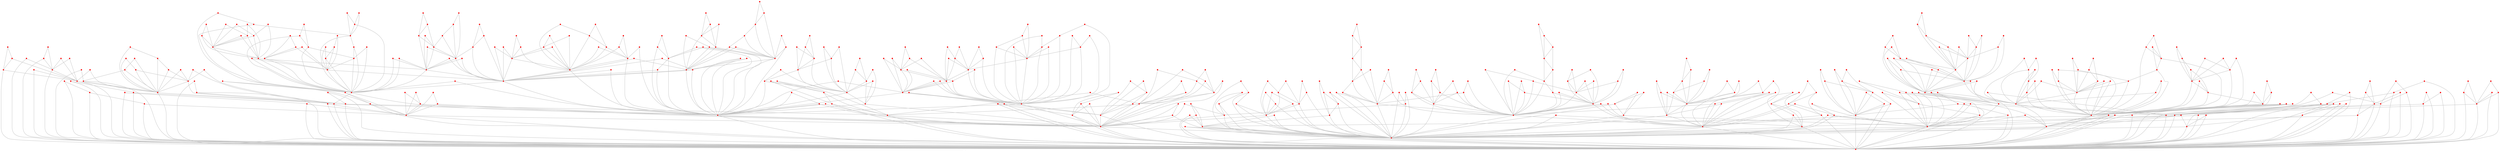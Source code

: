 graph {
	0 [color=red shape=point]
	1 [color=red shape=point]
	2 [color=red shape=point]
	3 [color=red shape=point]
	4 [color=red shape=point]
	5 [color=red shape=point]
	6 [color=red shape=point]
	7 [color=red shape=point]
	8 [color=red shape=point]
	9 [color=red shape=point]
	10 [color=red shape=point]
	11 [color=red shape=point]
	12 [color=red shape=point]
	13 [color=red shape=point]
	14 [color=red shape=point]
	15 [color=red shape=point]
	16 [color=red shape=point]
	17 [color=red shape=point]
	18 [color=red shape=point]
	19 [color=red shape=point]
	20 [color=red shape=point]
	21 [color=red shape=point]
	22 [color=red shape=point]
	23 [color=red shape=point]
	24 [color=red shape=point]
	25 [color=red shape=point]
	26 [color=red shape=point]
	27 [color=red shape=point]
	28 [color=red shape=point]
	29 [color=red shape=point]
	30 [color=red shape=point]
	31 [color=red shape=point]
	32 [color=red shape=point]
	33 [color=red shape=point]
	34 [color=red shape=point]
	35 [color=red shape=point]
	36 [color=red shape=point]
	37 [color=red shape=point]
	38 [color=red shape=point]
	39 [color=red shape=point]
	40 [color=red shape=point]
	41 [color=red shape=point]
	42 [color=red shape=point]
	43 [color=red shape=point]
	44 [color=red shape=point]
	45 [color=red shape=point]
	46 [color=red shape=point]
	47 [color=red shape=point]
	48 [color=red shape=point]
	49 [color=red shape=point]
	50 [color=red shape=point]
	51 [color=red shape=point]
	52 [color=red shape=point]
	53 [color=red shape=point]
	54 [color=red shape=point]
	55 [color=red shape=point]
	56 [color=red shape=point]
	57 [color=red shape=point]
	58 [color=red shape=point]
	59 [color=red shape=point]
	60 [color=red shape=point]
	61 [color=red shape=point]
	62 [color=red shape=point]
	63 [color=red shape=point]
	64 [color=red shape=point]
	65 [color=red shape=point]
	66 [color=red shape=point]
	67 [color=red shape=point]
	68 [color=red shape=point]
	69 [color=red shape=point]
	70 [color=red shape=point]
	71 [color=red shape=point]
	72 [color=red shape=point]
	73 [color=red shape=point]
	74 [color=red shape=point]
	75 [color=red shape=point]
	76 [color=red shape=point]
	77 [color=red shape=point]
	78 [color=red shape=point]
	79 [color=red shape=point]
	80 [color=red shape=point]
	81 [color=red shape=point]
	82 [color=red shape=point]
	83 [color=red shape=point]
	84 [color=red shape=point]
	85 [color=red shape=point]
	86 [color=red shape=point]
	87 [color=red shape=point]
	88 [color=red shape=point]
	89 [color=red shape=point]
	90 [color=red shape=point]
	91 [color=red shape=point]
	92 [color=red shape=point]
	93 [color=red shape=point]
	94 [color=red shape=point]
	95 [color=red shape=point]
	96 [color=red shape=point]
	97 [color=red shape=point]
	98 [color=red shape=point]
	99 [color=red shape=point]
	100 [color=red shape=point]
	101 [color=red shape=point]
	102 [color=red shape=point]
	103 [color=red shape=point]
	104 [color=red shape=point]
	105 [color=red shape=point]
	106 [color=red shape=point]
	107 [color=red shape=point]
	108 [color=red shape=point]
	109 [color=red shape=point]
	110 [color=red shape=point]
	111 [color=red shape=point]
	112 [color=red shape=point]
	113 [color=red shape=point]
	114 [color=red shape=point]
	115 [color=red shape=point]
	116 [color=red shape=point]
	117 [color=red shape=point]
	118 [color=red shape=point]
	119 [color=red shape=point]
	120 [color=red shape=point]
	121 [color=red shape=point]
	122 [color=red shape=point]
	123 [color=red shape=point]
	124 [color=red shape=point]
	125 [color=red shape=point]
	126 [color=red shape=point]
	127 [color=red shape=point]
	128 [color=red shape=point]
	129 [color=red shape=point]
	130 [color=red shape=point]
	131 [color=red shape=point]
	132 [color=red shape=point]
	133 [color=red shape=point]
	134 [color=red shape=point]
	135 [color=red shape=point]
	136 [color=red shape=point]
	137 [color=red shape=point]
	138 [color=red shape=point]
	139 [color=red shape=point]
	140 [color=red shape=point]
	141 [color=red shape=point]
	142 [color=red shape=point]
	143 [color=red shape=point]
	144 [color=red shape=point]
	145 [color=red shape=point]
	146 [color=red shape=point]
	147 [color=red shape=point]
	148 [color=red shape=point]
	149 [color=red shape=point]
	150 [color=red shape=point]
	151 [color=red shape=point]
	152 [color=red shape=point]
	153 [color=red shape=point]
	154 [color=red shape=point]
	155 [color=red shape=point]
	156 [color=red shape=point]
	157 [color=red shape=point]
	158 [color=red shape=point]
	159 [color=red shape=point]
	160 [color=red shape=point]
	161 [color=red shape=point]
	162 [color=red shape=point]
	163 [color=red shape=point]
	164 [color=red shape=point]
	165 [color=red shape=point]
	166 [color=red shape=point]
	167 [color=red shape=point]
	168 [color=red shape=point]
	169 [color=red shape=point]
	170 [color=red shape=point]
	171 [color=red shape=point]
	172 [color=red shape=point]
	173 [color=red shape=point]
	174 [color=red shape=point]
	175 [color=red shape=point]
	176 [color=red shape=point]
	177 [color=red shape=point]
	178 [color=red shape=point]
	179 [color=red shape=point]
	180 [color=red shape=point]
	181 [color=red shape=point]
	182 [color=red shape=point]
	183 [color=red shape=point]
	184 [color=red shape=point]
	185 [color=red shape=point]
	186 [color=red shape=point]
	187 [color=red shape=point]
	188 [color=red shape=point]
	189 [color=red shape=point]
	190 [color=red shape=point]
	191 [color=red shape=point]
	192 [color=red shape=point]
	193 [color=red shape=point]
	194 [color=red shape=point]
	195 [color=red shape=point]
	196 [color=red shape=point]
	197 [color=red shape=point]
	198 [color=red shape=point]
	199 [color=red shape=point]
	200 [color=red shape=point]
	201 [color=red shape=point]
	202 [color=red shape=point]
	203 [color=red shape=point]
	204 [color=red shape=point]
	205 [color=red shape=point]
	206 [color=red shape=point]
	207 [color=red shape=point]
	208 [color=red shape=point]
	209 [color=red shape=point]
	210 [color=red shape=point]
	211 [color=red shape=point]
	212 [color=red shape=point]
	213 [color=red shape=point]
	214 [color=red shape=point]
	215 [color=red shape=point]
	216 [color=red shape=point]
	217 [color=red shape=point]
	218 [color=red shape=point]
	219 [color=red shape=point]
	220 [color=red shape=point]
	221 [color=red shape=point]
	222 [color=red shape=point]
	223 [color=red shape=point]
	224 [color=red shape=point]
	225 [color=red shape=point]
	226 [color=red shape=point]
	227 [color=red shape=point]
	228 [color=red shape=point]
	229 [color=red shape=point]
	230 [color=red shape=point]
	231 [color=red shape=point]
	232 [color=red shape=point]
	233 [color=red shape=point]
	234 [color=red shape=point]
	235 [color=red shape=point]
	236 [color=red shape=point]
	237 [color=red shape=point]
	238 [color=red shape=point]
	239 [color=red shape=point]
	240 [color=red shape=point]
	241 [color=red shape=point]
	242 [color=red shape=point]
	243 [color=red shape=point]
	244 [color=red shape=point]
	245 [color=red shape=point]
	246 [color=red shape=point]
	247 [color=red shape=point]
	248 [color=red shape=point]
	249 [color=red shape=point]
	250 [color=red shape=point]
	251 [color=red shape=point]
	252 [color=red shape=point]
	253 [color=red shape=point]
	254 [color=red shape=point]
	255 [color=red shape=point]
	256 [color=red shape=point]
	257 [color=red shape=point]
	258 [color=red shape=point]
	259 [color=red shape=point]
	260 [color=red shape=point]
	261 [color=red shape=point]
	262 [color=red shape=point]
	263 [color=red shape=point]
	264 [color=red shape=point]
	265 [color=red shape=point]
	266 [color=red shape=point]
	267 [color=red shape=point]
	268 [color=red shape=point]
	269 [color=red shape=point]
	270 [color=red shape=point]
	271 [color=red shape=point]
	272 [color=red shape=point]
	273 [color=red shape=point]
	274 [color=red shape=point]
	275 [color=red shape=point]
	276 [color=red shape=point]
	277 [color=red shape=point]
	278 [color=red shape=point]
	279 [color=red shape=point]
	280 [color=red shape=point]
	281 [color=red shape=point]
	282 [color=red shape=point]
	283 [color=red shape=point]
	284 [color=red shape=point]
	285 [color=red shape=point]
	286 [color=red shape=point]
	287 [color=red shape=point]
	288 [color=red shape=point]
	289 [color=red shape=point]
	290 [color=red shape=point]
	291 [color=red shape=point]
	292 [color=red shape=point]
	293 [color=red shape=point]
	294 [color=red shape=point]
	295 [color=red shape=point]
	296 [color=red shape=point]
	297 [color=red shape=point]
	298 [color=red shape=point]
	299 [color=red shape=point]
	300 [color=red shape=point]
	301 [color=red shape=point]
	302 [color=red shape=point]
	303 [color=red shape=point]
	304 [color=red shape=point]
	305 [color=red shape=point]
	306 [color=red shape=point]
	307 [color=red shape=point]
	308 [color=red shape=point]
	309 [color=red shape=point]
	310 [color=red shape=point]
	311 [color=red shape=point]
	312 [color=red shape=point]
	313 [color=red shape=point]
	314 [color=red shape=point]
	315 [color=red shape=point]
	316 [color=red shape=point]
	317 [color=red shape=point]
	318 [color=red shape=point]
	319 [color=red shape=point]
	320 [color=red shape=point]
	321 [color=red shape=point]
	322 [color=red shape=point]
	323 [color=red shape=point]
	324 [color=red shape=point]
	325 [color=red shape=point]
	326 [color=red shape=point]
	327 [color=red shape=point]
	328 [color=red shape=point]
	329 [color=red shape=point]
	330 [color=red shape=point]
	331 [color=red shape=point]
	332 [color=red shape=point]
	333 [color=red shape=point]
	334 [color=red shape=point]
	335 [color=red shape=point]
	336 [color=red shape=point]
	337 [color=red shape=point]
	338 [color=red shape=point]
	339 [color=red shape=point]
	340 [color=red shape=point]
	341 [color=red shape=point]
	342 [color=red shape=point]
	343 [color=red shape=point]
	344 [color=red shape=point]
	345 [color=red shape=point]
	346 [color=red shape=point]
	347 [color=red shape=point]
	348 [color=red shape=point]
	349 [color=red shape=point]
	350 [color=red shape=point]
	351 [color=red shape=point]
	352 [color=red shape=point]
	353 [color=red shape=point]
	354 [color=red shape=point]
	355 [color=red shape=point]
	356 [color=red shape=point]
	357 [color=red shape=point]
	358 [color=red shape=point]
	359 [color=red shape=point]
	360 [color=red shape=point]
	361 [color=red shape=point]
	362 [color=red shape=point]
	363 [color=red shape=point]
	364 [color=red shape=point]
	365 [color=red shape=point]
	366 [color=red shape=point]
	367 [color=red shape=point]
	368 [color=red shape=point]
	369 [color=red shape=point]
	370 [color=red shape=point]
	371 [color=red shape=point]
	372 [color=red shape=point]
	373 [color=red shape=point]
	374 [color=red shape=point]
	375 [color=red shape=point]
	376 [color=red shape=point]
	377 [color=red shape=point]
	378 [color=red shape=point]
	379 [color=red shape=point]
	380 [color=red shape=point]
	381 [color=red shape=point]
	382 [color=red shape=point]
	383 [color=red shape=point]
	384 [color=red shape=point]
	385 [color=red shape=point]
	386 [color=red shape=point]
	387 [color=red shape=point]
	388 [color=red shape=point]
	389 [color=red shape=point]
	390 [color=red shape=point]
	391 [color=red shape=point]
	392 [color=red shape=point]
	393 [color=red shape=point]
	394 [color=red shape=point]
	395 [color=red shape=point]
	396 [color=red shape=point]
	397 [color=red shape=point]
	398 [color=red shape=point]
	399 [color=red shape=point]
	400 [color=red shape=point]
	401 [color=red shape=point]
	402 [color=red shape=point]
	403 [color=red shape=point]
	404 [color=red shape=point]
	405 [color=red shape=point]
	406 [color=red shape=point]
	407 [color=red shape=point]
	408 [color=red shape=point]
	409 [color=red shape=point]
	410 [color=red shape=point]
	411 [color=red shape=point]
	412 [color=red shape=point]
	413 [color=red shape=point]
	414 [color=red shape=point]
	415 [color=red shape=point]
	416 [color=red shape=point]
	417 [color=red shape=point]
	418 [color=red shape=point]
	419 [color=red shape=point]
	420 [color=red shape=point]
	421 [color=red shape=point]
	422 [color=red shape=point]
	423 [color=red shape=point]
	424 [color=red shape=point]
	425 [color=red shape=point]
	426 [color=red shape=point]
	427 [color=red shape=point]
	428 [color=red shape=point]
	429 [color=red shape=point]
	430 [color=red shape=point]
	431 [color=red shape=point]
	432 [color=red shape=point]
	433 [color=red shape=point]
	434 [color=red shape=point]
	435 [color=red shape=point]
	436 [color=red shape=point]
	437 [color=red shape=point]
	438 [color=red shape=point]
	439 [color=red shape=point]
	440 [color=red shape=point]
	441 [color=red shape=point]
	442 [color=red shape=point]
	443 [color=red shape=point]
	444 [color=red shape=point]
	445 [color=red shape=point]
	446 [color=red shape=point]
	447 [color=red shape=point]
	448 [color=red shape=point]
	449 [color=red shape=point]
	450 [color=red shape=point]
	451 [color=red shape=point]
	452 [color=red shape=point]
	453 [color=red shape=point]
	454 [color=red shape=point]
	455 [color=red shape=point]
	456 [color=red shape=point]
	457 [color=red shape=point]
	458 [color=red shape=point]
	459 [color=red shape=point]
	460 [color=red shape=point]
	461 [color=red shape=point]
	462 [color=red shape=point]
	463 [color=red shape=point]
	464 [color=red shape=point]
	465 [color=red shape=point]
	466 [color=red shape=point]
	467 [color=red shape=point]
	468 [color=red shape=point]
	469 [color=red shape=point]
	470 [color=red shape=point]
	471 [color=red shape=point]
	472 [color=red shape=point]
	473 [color=red shape=point]
	474 [color=red shape=point]
	475 [color=red shape=point]
	476 [color=red shape=point]
	477 [color=red shape=point]
	478 [color=red shape=point]
	479 [color=red shape=point]
	480 [color=red shape=point]
	481 [color=red shape=point]
	482 [color=red shape=point]
	483 [color=red shape=point]
	484 [color=red shape=point]
	485 [color=red shape=point]
	486 [color=red shape=point]
	487 [color=red shape=point]
	488 [color=red shape=point]
	489 [color=red shape=point]
	490 [color=red shape=point]
	491 [color=red shape=point]
	492 [color=red shape=point]
	493 [color=red shape=point]
	494 [color=red shape=point]
	495 [color=red shape=point]
	496 [color=red shape=point]
	497 [color=red shape=point]
	498 [color=red shape=point]
	499 [color=red shape=point]
	0 -- 1 [color=gray]
	1 -- 2 [color=gray]
	0 -- 2 [color=gray]
	3 -- 1 [color=gray]
	3 -- 2 [color=gray]
	4 -- 0 [color=gray]
	4 -- 2 [color=gray]
	5 -- 1 [color=gray]
	5 -- 2 [color=gray]
	6 -- 0 [color=gray]
	6 -- 2 [color=gray]
	7 -- 3 [color=gray]
	7 -- 1 [color=gray]
	8 -- 5 [color=gray]
	8 -- 2 [color=gray]
	9 -- 3 [color=gray]
	9 -- 1 [color=gray]
	10 -- 0 [color=gray]
	10 -- 2 [color=gray]
	11 -- 10 [color=gray]
	11 -- 2 [color=gray]
	12 -- 11 [color=gray]
	12 -- 10 [color=gray]
	13 -- 0 [color=gray]
	13 -- 2 [color=gray]
	14 -- 13 [color=gray]
	14 -- 2 [color=gray]
	15 -- 1 [color=gray]
	15 -- 2 [color=gray]
	16 -- 11 [color=gray]
	16 -- 2 [color=gray]
	17 -- 10 [color=gray]
	17 -- 0 [color=gray]
	18 -- 1 [color=gray]
	18 -- 2 [color=gray]
	19 -- 12 [color=gray]
	19 -- 10 [color=gray]
	20 -- 1 [color=gray]
	20 -- 2 [color=gray]
	21 -- 5 [color=gray]
	21 -- 2 [color=gray]
	22 -- 19 [color=gray]
	22 -- 12 [color=gray]
	23 -- 15 [color=gray]
	23 -- 2 [color=gray]
	24 -- 17 [color=gray]
	24 -- 10 [color=gray]
	25 -- 18 [color=gray]
	25 -- 1 [color=gray]
	26 -- 10 [color=gray]
	26 -- 0 [color=gray]
	27 -- 9 [color=gray]
	27 -- 1 [color=gray]
	28 -- 22 [color=gray]
	28 -- 12 [color=gray]
	29 -- 23 [color=gray]
	29 -- 15 [color=gray]
	30 -- 0 [color=gray]
	30 -- 2 [color=gray]
	31 -- 5 [color=gray]
	31 -- 1 [color=gray]
	32 -- 19 [color=gray]
	32 -- 12 [color=gray]
	33 -- 29 [color=gray]
	33 -- 15 [color=gray]
	34 -- 27 [color=gray]
	34 -- 1 [color=gray]
	35 -- 16 [color=gray]
	35 -- 11 [color=gray]
	36 -- 16 [color=gray]
	36 -- 2 [color=gray]
	37 -- 9 [color=gray]
	37 -- 1 [color=gray]
	38 -- 6 [color=gray]
	38 -- 2 [color=gray]
	39 -- 15 [color=gray]
	39 -- 2 [color=gray]
	40 -- 0 [color=gray]
	40 -- 1 [color=gray]
	41 -- 32 [color=gray]
	41 -- 12 [color=gray]
	42 -- 15 [color=gray]
	42 -- 2 [color=gray]
	43 -- 32 [color=gray]
	43 -- 19 [color=gray]
	44 -- 3 [color=gray]
	44 -- 2 [color=gray]
	45 -- 24 [color=gray]
	45 -- 17 [color=gray]
	46 -- 45 [color=gray]
	46 -- 24 [color=gray]
	47 -- 8 [color=gray]
	47 -- 5 [color=gray]
	48 -- 11 [color=gray]
	48 -- 2 [color=gray]
	49 -- 13 [color=gray]
	49 -- 0 [color=gray]
	50 -- 41 [color=gray]
	50 -- 12 [color=gray]
	51 -- 20 [color=gray]
	51 -- 2 [color=gray]
	52 -- 26 [color=gray]
	52 -- 10 [color=gray]
	53 -- 29 [color=gray]
	53 -- 23 [color=gray]
	54 -- 33 [color=gray]
	54 -- 29 [color=gray]
	55 -- 22 [color=gray]
	55 -- 12 [color=gray]
	56 -- 5 [color=gray]
	56 -- 1 [color=gray]
	57 -- 27 [color=gray]
	57 -- 9 [color=gray]
	58 -- 38 [color=gray]
	58 -- 2 [color=gray]
	59 -- 50 [color=gray]
	59 -- 41 [color=gray]
	60 -- 49 [color=gray]
	60 -- 0 [color=gray]
	61 -- 34 [color=gray]
	61 -- 27 [color=gray]
	62 -- 54 [color=gray]
	62 -- 33 [color=gray]
	63 -- 16 [color=gray]
	63 -- 2 [color=gray]
	64 -- 21 [color=gray]
	64 -- 2 [color=gray]
	65 -- 63 [color=gray]
	65 -- 2 [color=gray]
	66 -- 1 [color=gray]
	66 -- 2 [color=gray]
	67 -- 37 [color=gray]
	67 -- 9 [color=gray]
	68 -- 46 [color=gray]
	68 -- 45 [color=gray]
	69 -- 37 [color=gray]
	69 -- 9 [color=gray]
	70 -- 9 [color=gray]
	70 -- 3 [color=gray]
	71 -- 7 [color=gray]
	71 -- 3 [color=gray]
	72 -- 71 [color=gray]
	72 -- 7 [color=gray]
	73 -- 40 [color=gray]
	73 -- 1 [color=gray]
	74 -- 30 [color=gray]
	74 -- 0 [color=gray]
	75 -- 19 [color=gray]
	75 -- 10 [color=gray]
	76 -- 52 [color=gray]
	76 -- 26 [color=gray]
	77 -- 19 [color=gray]
	77 -- 10 [color=gray]
	78 -- 3 [color=gray]
	78 -- 2 [color=gray]
	79 -- 24 [color=gray]
	79 -- 10 [color=gray]
	80 -- 25 [color=gray]
	80 -- 18 [color=gray]
	81 -- 56 [color=gray]
	81 -- 1 [color=gray]
	82 -- 6 [color=gray]
	82 -- 2 [color=gray]
	83 -- 9 [color=gray]
	83 -- 3 [color=gray]
	84 -- 29 [color=gray]
	84 -- 23 [color=gray]
	85 -- 14 [color=gray]
	85 -- 2 [color=gray]
	86 -- 74 [color=gray]
	86 -- 30 [color=gray]
	87 -- 49 [color=gray]
	87 -- 13 [color=gray]
	88 -- 20 [color=gray]
	88 -- 2 [color=gray]
	89 -- 45 [color=gray]
	89 -- 17 [color=gray]
	90 -- 59 [color=gray]
	90 -- 50 [color=gray]
	91 -- 6 [color=gray]
	91 -- 2 [color=gray]
	92 -- 71 [color=gray]
	92 -- 7 [color=gray]
	93 -- 52 [color=gray]
	93 -- 10 [color=gray]
	94 -- 75 [color=gray]
	94 -- 10 [color=gray]
	95 -- 20 [color=gray]
	95 -- 2 [color=gray]
	96 -- 81 [color=gray]
	96 -- 56 [color=gray]
	97 -- 89 [color=gray]
	97 -- 17 [color=gray]
	98 -- 72 [color=gray]
	98 -- 71 [color=gray]
	99 -- 4 [color=gray]
	99 -- 0 [color=gray]
	100 -- 51 [color=gray]
	100 -- 2 [color=gray]
	101 -- 19 [color=gray]
	101 -- 10 [color=gray]
	102 -- 70 [color=gray]
	102 -- 9 [color=gray]
	103 -- 101 [color=gray]
	103 -- 19 [color=gray]
	104 -- 53 [color=gray]
	104 -- 23 [color=gray]
	105 -- 70 [color=gray]
	105 -- 9 [color=gray]
	106 -- 104 [color=gray]
	106 -- 23 [color=gray]
	107 -- 77 [color=gray]
	107 -- 10 [color=gray]
	108 -- 36 [color=gray]
	108 -- 2 [color=gray]
	109 -- 54 [color=gray]
	109 -- 33 [color=gray]
	110 -- 107 [color=gray]
	110 -- 77 [color=gray]
	111 -- 12 [color=gray]
	111 -- 10 [color=gray]
	112 -- 72 [color=gray]
	112 -- 71 [color=gray]
	113 -- 107 [color=gray]
	113 -- 77 [color=gray]
	114 -- 40 [color=gray]
	114 -- 1 [color=gray]
	115 -- 24 [color=gray]
	115 -- 17 [color=gray]
	116 -- 84 [color=gray]
	116 -- 29 [color=gray]
	117 -- 60 [color=gray]
	117 -- 49 [color=gray]
	118 -- 19 [color=gray]
	118 -- 10 [color=gray]
	119 -- 95 [color=gray]
	119 -- 20 [color=gray]
	120 -- 93 [color=gray]
	120 -- 52 [color=gray]
	121 -- 103 [color=gray]
	121 -- 101 [color=gray]
	122 -- 71 [color=gray]
	122 -- 7 [color=gray]
	123 -- 13 [color=gray]
	123 -- 2 [color=gray]
	124 -- 63 [color=gray]
	124 -- 2 [color=gray]
	125 -- 51 [color=gray]
	125 -- 20 [color=gray]
	126 -- 23 [color=gray]
	126 -- 2 [color=gray]
	127 -- 100 [color=gray]
	127 -- 2 [color=gray]
	128 -- 65 [color=gray]
	128 -- 63 [color=gray]
	129 -- 103 [color=gray]
	129 -- 19 [color=gray]
	130 -- 101 [color=gray]
	130 -- 10 [color=gray]
	131 -- 120 [color=gray]
	131 -- 52 [color=gray]
	132 -- 66 [color=gray]
	132 -- 2 [color=gray]
	133 -- 98 [color=gray]
	133 -- 71 [color=gray]
	134 -- 126 [color=gray]
	134 -- 23 [color=gray]
	135 -- 113 [color=gray]
	135 -- 107 [color=gray]
	136 -- 82 [color=gray]
	136 -- 2 [color=gray]
	137 -- 105 [color=gray]
	137 -- 9 [color=gray]
	138 -- 126 [color=gray]
	138 -- 23 [color=gray]
	139 -- 70 [color=gray]
	139 -- 9 [color=gray]
	140 -- 130 [color=gray]
	140 -- 101 [color=gray]
	141 -- 44 [color=gray]
	141 -- 2 [color=gray]
	142 -- 35 [color=gray]
	142 -- 16 [color=gray]
	143 -- 0 [color=gray]
	143 -- 1 [color=gray]
	144 -- 120 [color=gray]
	144 -- 52 [color=gray]
	145 -- 71 [color=gray]
	145 -- 3 [color=gray]
	146 -- 22 [color=gray]
	146 -- 12 [color=gray]
	147 -- 49 [color=gray]
	147 -- 0 [color=gray]
	148 -- 36 [color=gray]
	148 -- 16 [color=gray]
	149 -- 102 [color=gray]
	149 -- 70 [color=gray]
	150 -- 53 [color=gray]
	150 -- 23 [color=gray]
	151 -- 28 [color=gray]
	151 -- 12 [color=gray]
	152 -- 109 [color=gray]
	152 -- 33 [color=gray]
	153 -- 137 [color=gray]
	153 -- 105 [color=gray]
	154 -- 153 [color=gray]
	154 -- 137 [color=gray]
	155 -- 61 [color=gray]
	155 -- 27 [color=gray]
	156 -- 106 [color=gray]
	156 -- 23 [color=gray]
	157 -- 20 [color=gray]
	157 -- 1 [color=gray]
	158 -- 102 [color=gray]
	158 -- 70 [color=gray]
	159 -- 44 [color=gray]
	159 -- 2 [color=gray]
	160 -- 125 [color=gray]
	160 -- 20 [color=gray]
	161 -- 110 [color=gray]
	161 -- 77 [color=gray]
	162 -- 118 [color=gray]
	162 -- 10 [color=gray]
	163 -- 109 [color=gray]
	163 -- 54 [color=gray]
	164 -- 54 [color=gray]
	164 -- 33 [color=gray]
	165 -- 14 [color=gray]
	165 -- 2 [color=gray]
	166 -- 43 [color=gray]
	166 -- 32 [color=gray]
	167 -- 97 [color=gray]
	167 -- 17 [color=gray]
	168 -- 78 [color=gray]
	168 -- 3 [color=gray]
	169 -- 42 [color=gray]
	169 -- 15 [color=gray]
	170 -- 4 [color=gray]
	170 -- 0 [color=gray]
	171 -- 121 [color=gray]
	171 -- 101 [color=gray]
	172 -- 138 [color=gray]
	172 -- 23 [color=gray]
	173 -- 118 [color=gray]
	173 -- 19 [color=gray]
	174 -- 53 [color=gray]
	174 -- 23 [color=gray]
	175 -- 83 [color=gray]
	175 -- 3 [color=gray]
	176 -- 53 [color=gray]
	176 -- 23 [color=gray]
	177 -- 117 [color=gray]
	177 -- 60 [color=gray]
	178 -- 130 [color=gray]
	178 -- 101 [color=gray]
	179 -- 27 [color=gray]
	179 -- 9 [color=gray]
	180 -- 15 [color=gray]
	180 -- 1 [color=gray]
	181 -- 88 [color=gray]
	181 -- 20 [color=gray]
	182 -- 22 [color=gray]
	182 -- 12 [color=gray]
	183 -- 46 [color=gray]
	183 -- 45 [color=gray]
	184 -- 178 [color=gray]
	184 -- 130 [color=gray]
	185 -- 163 [color=gray]
	185 -- 109 [color=gray]
	186 -- 151 [color=gray]
	186 -- 12 [color=gray]
	187 -- 141 [color=gray]
	187 -- 44 [color=gray]
	188 -- 97 [color=gray]
	188 -- 17 [color=gray]
	189 -- 15 [color=gray]
	189 -- 2 [color=gray]
	190 -- 35 [color=gray]
	190 -- 16 [color=gray]
	191 -- 20 [color=gray]
	191 -- 1 [color=gray]
	192 -- 89 [color=gray]
	192 -- 45 [color=gray]
	193 -- 69 [color=gray]
	193 -- 37 [color=gray]
	194 -- 152 [color=gray]
	194 -- 33 [color=gray]
	195 -- 163 [color=gray]
	195 -- 54 [color=gray]
	196 -- 51 [color=gray]
	196 -- 2 [color=gray]
	197 -- 57 [color=gray]
	197 -- 27 [color=gray]
	198 -- 181 [color=gray]
	198 -- 20 [color=gray]
	199 -- 100 [color=gray]
	199 -- 2 [color=gray]
	200 -- 86 [color=gray]
	200 -- 30 [color=gray]
	201 -- 97 [color=gray]
	201 -- 17 [color=gray]
	202 -- 195 [color=gray]
	202 -- 163 [color=gray]
	203 -- 51 [color=gray]
	203 -- 2 [color=gray]
	204 -- 46 [color=gray]
	204 -- 24 [color=gray]
	205 -- 167 [color=gray]
	205 -- 17 [color=gray]
	206 -- 188 [color=gray]
	206 -- 17 [color=gray]
	207 -- 19 [color=gray]
	207 -- 10 [color=gray]
	208 -- 46 [color=gray]
	208 -- 24 [color=gray]
	209 -- 86 [color=gray]
	209 -- 30 [color=gray]
	210 -- 130 [color=gray]
	210 -- 10 [color=gray]
	211 -- 166 [color=gray]
	211 -- 43 [color=gray]
	212 -- 73 [color=gray]
	212 -- 1 [color=gray]
	213 -- 112 [color=gray]
	213 -- 71 [color=gray]
	214 -- 128 [color=gray]
	214 -- 65 [color=gray]
	215 -- 18 [color=gray]
	215 -- 1 [color=gray]
	216 -- 103 [color=gray]
	216 -- 19 [color=gray]
	217 -- 102 [color=gray]
	217 -- 9 [color=gray]
	218 -- 163 [color=gray]
	218 -- 54 [color=gray]
	219 -- 50 [color=gray]
	219 -- 41 [color=gray]
	220 -- 115 [color=gray]
	220 -- 24 [color=gray]
	221 -- 114 [color=gray]
	221 -- 40 [color=gray]
	222 -- 114 [color=gray]
	222 -- 1 [color=gray]
	223 -- 217 [color=gray]
	223 -- 9 [color=gray]
	224 -- 59 [color=gray]
	224 -- 41 [color=gray]
	225 -- 172 [color=gray]
	225 -- 23 [color=gray]
	226 -- 44 [color=gray]
	226 -- 2 [color=gray]
	227 -- 23 [color=gray]
	227 -- 2 [color=gray]
	228 -- 53 [color=gray]
	228 -- 23 [color=gray]
	229 -- 163 [color=gray]
	229 -- 109 [color=gray]
	230 -- 197 [color=gray]
	230 -- 57 [color=gray]
	231 -- 182 [color=gray]
	231 -- 22 [color=gray]
	232 -- 66 [color=gray]
	232 -- 2 [color=gray]
	233 -- 187 [color=gray]
	233 -- 44 [color=gray]
	234 -- 71 [color=gray]
	234 -- 3 [color=gray]
	235 -- 191 [color=gray]
	235 -- 1 [color=gray]
	236 -- 103 [color=gray]
	236 -- 101 [color=gray]
	237 -- 125 [color=gray]
	237 -- 20 [color=gray]
	238 -- 29 [color=gray]
	238 -- 23 [color=gray]
	239 -- 144 [color=gray]
	239 -- 52 [color=gray]
	240 -- 123 [color=gray]
	240 -- 13 [color=gray]
	241 -- 140 [color=gray]
	241 -- 101 [color=gray]
	242 -- 55 [color=gray]
	242 -- 22 [color=gray]
	243 -- 63 [color=gray]
	243 -- 2 [color=gray]
	244 -- 54 [color=gray]
	244 -- 33 [color=gray]
	245 -- 40 [color=gray]
	245 -- 1 [color=gray]
	246 -- 10 [color=gray]
	246 -- 0 [color=gray]
	247 -- 42 [color=gray]
	247 -- 2 [color=gray]
	248 -- 35 [color=gray]
	248 -- 11 [color=gray]
	249 -- 139 [color=gray]
	249 -- 9 [color=gray]
	250 -- 142 [color=gray]
	250 -- 16 [color=gray]
	251 -- 6 [color=gray]
	251 -- 2 [color=gray]
	252 -- 148 [color=gray]
	252 -- 16 [color=gray]
	253 -- 187 [color=gray]
	253 -- 44 [color=gray]
	254 -- 67 [color=gray]
	254 -- 37 [color=gray]
	255 -- 53 [color=gray]
	255 -- 29 [color=gray]
	256 -- 135 [color=gray]
	256 -- 107 [color=gray]
	257 -- 107 [color=gray]
	257 -- 77 [color=gray]
	258 -- 218 [color=gray]
	258 -- 54 [color=gray]
	259 -- 132 [color=gray]
	259 -- 66 [color=gray]
	260 -- 234 [color=gray]
	260 -- 71 [color=gray]
	261 -- 116 [color=gray]
	261 -- 29 [color=gray]
	262 -- 150 [color=gray]
	262 -- 23 [color=gray]
	263 -- 143 [color=gray]
	263 -- 1 [color=gray]
	264 -- 80 [color=gray]
	264 -- 18 [color=gray]
	265 -- 50 [color=gray]
	265 -- 41 [color=gray]
	266 -- 161 [color=gray]
	266 -- 110 [color=gray]
	267 -- 37 [color=gray]
	267 -- 9 [color=gray]
	268 -- 0 [color=gray]
	268 -- 1 [color=gray]
	269 -- 43 [color=gray]
	269 -- 32 [color=gray]
	270 -- 183 [color=gray]
	270 -- 46 [color=gray]
	271 -- 60 [color=gray]
	271 -- 0 [color=gray]
	272 -- 212 [color=gray]
	272 -- 1 [color=gray]
	273 -- 6 [color=gray]
	273 -- 0 [color=gray]
	274 -- 28 [color=gray]
	274 -- 12 [color=gray]
	275 -- 242 [color=gray]
	275 -- 22 [color=gray]
	276 -- 92 [color=gray]
	276 -- 7 [color=gray]
	277 -- 124 [color=gray]
	277 -- 2 [color=gray]
	278 -- 241 [color=gray]
	278 -- 140 [color=gray]
	279 -- 154 [color=gray]
	279 -- 153 [color=gray]
	280 -- 145 [color=gray]
	280 -- 3 [color=gray]
	281 -- 58 [color=gray]
	281 -- 2 [color=gray]
	282 -- 20 [color=gray]
	282 -- 1 [color=gray]
	283 -- 100 [color=gray]
	283 -- 2 [color=gray]
	284 -- 126 [color=gray]
	284 -- 23 [color=gray]
	285 -- 181 [color=gray]
	285 -- 88 [color=gray]
	286 -- 205 [color=gray]
	286 -- 17 [color=gray]
	287 -- 137 [color=gray]
	287 -- 9 [color=gray]
	288 -- 196 [color=gray]
	288 -- 51 [color=gray]
	289 -- 94 [color=gray]
	289 -- 10 [color=gray]
	290 -- 76 [color=gray]
	290 -- 26 [color=gray]
	291 -- 81 [color=gray]
	291 -- 1 [color=gray]
	292 -- 32 [color=gray]
	292 -- 12 [color=gray]
	293 -- 96 [color=gray]
	293 -- 56 [color=gray]
	294 -- 30 [color=gray]
	294 -- 2 [color=gray]
	295 -- 97 [color=gray]
	295 -- 17 [color=gray]
	296 -- 50 [color=gray]
	296 -- 41 [color=gray]
	297 -- 170 [color=gray]
	297 -- 4 [color=gray]
	298 -- 221 [color=gray]
	298 -- 114 [color=gray]
	299 -- 156 [color=gray]
	299 -- 23 [color=gray]
	300 -- 263 [color=gray]
	300 -- 1 [color=gray]
	301 -- 263 [color=gray]
	301 -- 1 [color=gray]
	302 -- 268 [color=gray]
	302 -- 0 [color=gray]
	303 -- 168 [color=gray]
	303 -- 78 [color=gray]
	304 -- 273 [color=gray]
	304 -- 6 [color=gray]
	305 -- 93 [color=gray]
	305 -- 52 [color=gray]
	306 -- 64 [color=gray]
	306 -- 2 [color=gray]
	307 -- 43 [color=gray]
	307 -- 19 [color=gray]
	308 -- 20 [color=gray]
	308 -- 2 [color=gray]
	309 -- 284 [color=gray]
	309 -- 126 [color=gray]
	310 -- 48 [color=gray]
	310 -- 2 [color=gray]
	311 -- 125 [color=gray]
	311 -- 51 [color=gray]
	312 -- 102 [color=gray]
	312 -- 70 [color=gray]
	313 -- 282 [color=gray]
	313 -- 20 [color=gray]
	314 -- 55 [color=gray]
	314 -- 22 [color=gray]
	315 -- 182 [color=gray]
	315 -- 22 [color=gray]
	316 -- 225 [color=gray]
	316 -- 172 [color=gray]
	317 -- 201 [color=gray]
	317 -- 97 [color=gray]
	318 -- 294 [color=gray]
	318 -- 30 [color=gray]
	319 -- 159 [color=gray]
	319 -- 44 [color=gray]
	320 -- 155 [color=gray]
	320 -- 61 [color=gray]
	321 -- 246 [color=gray]
	321 -- 10 [color=gray]
	322 -- 35 [color=gray]
	322 -- 16 [color=gray]
	323 -- 250 [color=gray]
	323 -- 16 [color=gray]
	324 -- 266 [color=gray]
	324 -- 161 [color=gray]
	325 -- 211 [color=gray]
	325 -- 43 [color=gray]
	326 -- 130 [color=gray]
	326 -- 101 [color=gray]
	327 -- 282 [color=gray]
	327 -- 1 [color=gray]
	328 -- 320 [color=gray]
	328 -- 155 [color=gray]
	329 -- 7 [color=gray]
	329 -- 3 [color=gray]
	330 -- 76 [color=gray]
	330 -- 52 [color=gray]
	331 -- 225 [color=gray]
	331 -- 172 [color=gray]
	332 -- 253 [color=gray]
	332 -- 44 [color=gray]
	333 -- 308 [color=gray]
	333 -- 2 [color=gray]
	334 -- 124 [color=gray]
	334 -- 2 [color=gray]
	335 -- 51 [color=gray]
	335 -- 20 [color=gray]
	336 -- 115 [color=gray]
	336 -- 17 [color=gray]
	337 -- 235 [color=gray]
	337 -- 191 [color=gray]
	338 -- 4 [color=gray]
	338 -- 2 [color=gray]
	339 -- 188 [color=gray]
	339 -- 17 [color=gray]
	340 -- 203 [color=gray]
	340 -- 51 [color=gray]
	341 -- 186 [color=gray]
	341 -- 12 [color=gray]
	342 -- 32 [color=gray]
	342 -- 12 [color=gray]
	343 -- 185 [color=gray]
	343 -- 109 [color=gray]
	344 -- 165 [color=gray]
	344 -- 2 [color=gray]
	345 -- 274 [color=gray]
	345 -- 12 [color=gray]
	346 -- 131 [color=gray]
	346 -- 120 [color=gray]
	347 -- 152 [color=gray]
	347 -- 33 [color=gray]
	348 -- 330 [color=gray]
	348 -- 76 [color=gray]
	349 -- 279 [color=gray]
	349 -- 154 [color=gray]
	350 -- 245 [color=gray]
	350 -- 40 [color=gray]
	351 -- 9 [color=gray]
	351 -- 3 [color=gray]
	352 -- 132 [color=gray]
	352 -- 2 [color=gray]
	353 -- 333 [color=gray]
	353 -- 2 [color=gray]
	354 -- 349 [color=gray]
	354 -- 154 [color=gray]
	355 -- 89 [color=gray]
	355 -- 17 [color=gray]
	356 -- 143 [color=gray]
	356 -- 0 [color=gray]
	357 -- 247 [color=gray]
	357 -- 2 [color=gray]
	358 -- 285 [color=gray]
	358 -- 181 [color=gray]
	359 -- 28 [color=gray]
	359 -- 12 [color=gray]
	360 -- 234 [color=gray]
	360 -- 71 [color=gray]
	361 -- 166 [color=gray]
	361 -- 32 [color=gray]
	362 -- 226 [color=gray]
	362 -- 2 [color=gray]
	363 -- 158 [color=gray]
	363 -- 102 [color=gray]
	364 -- 267 [color=gray]
	364 -- 37 [color=gray]
	365 -- 40 [color=gray]
	365 -- 1 [color=gray]
	366 -- 325 [color=gray]
	366 -- 43 [color=gray]
	367 -- 328 [color=gray]
	367 -- 320 [color=gray]
	368 -- 1 [color=gray]
	368 -- 2 [color=gray]
	369 -- 186 [color=gray]
	369 -- 12 [color=gray]
	370 -- 322 [color=gray]
	370 -- 16 [color=gray]
	371 -- 238 [color=gray]
	371 -- 23 [color=gray]
	372 -- 6 [color=gray]
	372 -- 0 [color=gray]
	373 -- 222 [color=gray]
	373 -- 114 [color=gray]
	374 -- 60 [color=gray]
	374 -- 49 [color=gray]
	375 -- 64 [color=gray]
	375 -- 2 [color=gray]
	376 -- 240 [color=gray]
	376 -- 13 [color=gray]
	377 -- 307 [color=gray]
	377 -- 19 [color=gray]
	378 -- 369 [color=gray]
	378 -- 186 [color=gray]
	379 -- 343 [color=gray]
	379 -- 109 [color=gray]
	380 -- 334 [color=gray]
	380 -- 124 [color=gray]
	381 -- 84 [color=gray]
	381 -- 23 [color=gray]
	382 -- 256 [color=gray]
	382 -- 107 [color=gray]
	383 -- 9 [color=gray]
	383 -- 3 [color=gray]
	384 -- 89 [color=gray]
	384 -- 45 [color=gray]
	385 -- 33 [color=gray]
	385 -- 29 [color=gray]
	386 -- 240 [color=gray]
	386 -- 123 [color=gray]
	387 -- 160 [color=gray]
	387 -- 125 [color=gray]
	388 -- 203 [color=gray]
	388 -- 2 [color=gray]
	389 -- 77 [color=gray]
	389 -- 19 [color=gray]
	390 -- 138 [color=gray]
	390 -- 23 [color=gray]
	391 -- 18 [color=gray]
	391 -- 2 [color=gray]
	392 -- 97 [color=gray]
	392 -- 17 [color=gray]
	393 -- 23 [color=gray]
	393 -- 2 [color=gray]
	394 -- 172 [color=gray]
	394 -- 138 [color=gray]
	395 -- 35 [color=gray]
	395 -- 11 [color=gray]
	396 -- 374 [color=gray]
	396 -- 49 [color=gray]
	397 -- 121 [color=gray]
	397 -- 101 [color=gray]
	398 -- 355 [color=gray]
	398 -- 89 [color=gray]
	399 -- 143 [color=gray]
	399 -- 1 [color=gray]
	400 -- 233 [color=gray]
	400 -- 44 [color=gray]
	401 -- 104 [color=gray]
	401 -- 53 [color=gray]
	402 -- 312 [color=gray]
	402 -- 70 [color=gray]
	403 -- 346 [color=gray]
	403 -- 131 [color=gray]
	404 -- 125 [color=gray]
	404 -- 20 [color=gray]
	405 -- 364 [color=gray]
	405 -- 267 [color=gray]
	406 -- 161 [color=gray]
	406 -- 110 [color=gray]
	407 -- 62 [color=gray]
	407 -- 54 [color=gray]
	408 -- 345 [color=gray]
	408 -- 274 [color=gray]
	409 -- 317 [color=gray]
	409 -- 97 [color=gray]
	410 -- 179 [color=gray]
	410 -- 9 [color=gray]
	411 -- 265 [color=gray]
	411 -- 50 [color=gray]
	412 -- 379 [color=gray]
	412 -- 343 [color=gray]
	413 -- 166 [color=gray]
	413 -- 32 [color=gray]
	414 -- 27 [color=gray]
	414 -- 1 [color=gray]
	415 -- 192 [color=gray]
	415 -- 45 [color=gray]
	416 -- 102 [color=gray]
	416 -- 70 [color=gray]
	417 -- 32 [color=gray]
	417 -- 19 [color=gray]
	418 -- 335 [color=gray]
	418 -- 20 [color=gray]
	419 -- 107 [color=gray]
	419 -- 77 [color=gray]
	420 -- 139 [color=gray]
	420 -- 9 [color=gray]
	421 -- 303 [color=gray]
	421 -- 168 [color=gray]
	422 -- 382 [color=gray]
	422 -- 256 [color=gray]
	423 -- 341 [color=gray]
	423 -- 12 [color=gray]
	424 -- 367 [color=gray]
	424 -- 328 [color=gray]
	425 -- 394 [color=gray]
	425 -- 172 [color=gray]
	426 -- 156 [color=gray]
	426 -- 106 [color=gray]
	427 -- 116 [color=gray]
	427 -- 29 [color=gray]
	428 -- 194 [color=gray]
	428 -- 152 [color=gray]
	429 -- 80 [color=gray]
	429 -- 18 [color=gray]
	430 -- 413 [color=gray]
	430 -- 166 [color=gray]
	431 -- 103 [color=gray]
	431 -- 101 [color=gray]
	432 -- 124 [color=gray]
	432 -- 63 [color=gray]
	433 -- 261 [color=gray]
	433 -- 116 [color=gray]
	434 -- 333 [color=gray]
	434 -- 308 [color=gray]
	435 -- 401 [color=gray]
	435 -- 53 [color=gray]
	436 -- 236 [color=gray]
	436 -- 103 [color=gray]
	437 -- 199 [color=gray]
	437 -- 100 [color=gray]
	438 -- 299 [color=gray]
	438 -- 156 [color=gray]
	439 -- 118 [color=gray]
	439 -- 10 [color=gray]
	440 -- 124 [color=gray]
	440 -- 63 [color=gray]
	441 -- 167 [color=gray]
	441 -- 17 [color=gray]
	442 -- 377 [color=gray]
	442 -- 307 [color=gray]
	443 -- 233 [color=gray]
	443 -- 187 [color=gray]
	444 -- 399 [color=gray]
	444 -- 143 [color=gray]
	445 -- 425 [color=gray]
	445 -- 172 [color=gray]
	446 -- 251 [color=gray]
	446 -- 6 [color=gray]
	447 -- 131 [color=gray]
	447 -- 120 [color=gray]
	448 -- 225 [color=gray]
	448 -- 23 [color=gray]
	449 -- 219 [color=gray]
	449 -- 41 [color=gray]
	450 -- 231 [color=gray]
	450 -- 182 [color=gray]
	451 -- 388 [color=gray]
	451 -- 203 [color=gray]
	452 -- 150 [color=gray]
	452 -- 23 [color=gray]
	453 -- 62 [color=gray]
	453 -- 33 [color=gray]
	454 -- 289 [color=gray]
	454 -- 94 [color=gray]
	455 -- 306 [color=gray]
	455 -- 2 [color=gray]
	456 -- 144 [color=gray]
	456 -- 52 [color=gray]
	457 -- 195 [color=gray]
	457 -- 54 [color=gray]
	458 -- 107 [color=gray]
	458 -- 10 [color=gray]
	459 -- 365 [color=gray]
	459 -- 40 [color=gray]
	460 -- 70 [color=gray]
	460 -- 9 [color=gray]
	461 -- 32 [color=gray]
	461 -- 19 [color=gray]
	462 -- 147 [color=gray]
	462 -- 49 [color=gray]
	463 -- 5 [color=gray]
	463 -- 2 [color=gray]
	464 -- 163 [color=gray]
	464 -- 109 [color=gray]
	465 -- 257 [color=gray]
	465 -- 77 [color=gray]
	466 -- 228 [color=gray]
	466 -- 53 [color=gray]
	467 -- 466 [color=gray]
	467 -- 228 [color=gray]
	468 -- 458 [color=gray]
	468 -- 107 [color=gray]
	469 -- 94 [color=gray]
	469 -- 10 [color=gray]
	470 -- 283 [color=gray]
	470 -- 100 [color=gray]
	471 -- 247 [color=gray]
	471 -- 2 [color=gray]
	472 -- 24 [color=gray]
	472 -- 17 [color=gray]
	473 -- 434 [color=gray]
	473 -- 333 [color=gray]
	474 -- 61 [color=gray]
	474 -- 27 [color=gray]
	475 -- 261 [color=gray]
	475 -- 29 [color=gray]
	476 -- 66 [color=gray]
	476 -- 1 [color=gray]
	477 -- 391 [color=gray]
	477 -- 2 [color=gray]
	478 -- 221 [color=gray]
	478 -- 40 [color=gray]
	479 -- 372 [color=gray]
	479 -- 6 [color=gray]
	480 -- 192 [color=gray]
	480 -- 89 [color=gray]
	481 -- 10 [color=gray]
	481 -- 0 [color=gray]
	482 -- 94 [color=gray]
	482 -- 10 [color=gray]
	483 -- 193 [color=gray]
	483 -- 69 [color=gray]
	484 -- 235 [color=gray]
	484 -- 191 [color=gray]
	485 -- 145 [color=gray]
	485 -- 71 [color=gray]
	486 -- 329 [color=gray]
	486 -- 3 [color=gray]
	487 -- 52 [color=gray]
	487 -- 26 [color=gray]
	488 -- 219 [color=gray]
	488 -- 50 [color=gray]
	489 -- 241 [color=gray]
	489 -- 101 [color=gray]
	490 -- 369 [color=gray]
	490 -- 186 [color=gray]
	491 -- 446 [color=gray]
	491 -- 251 [color=gray]
	492 -- 273 [color=gray]
	492 -- 6 [color=gray]
	493 -- 164 [color=gray]
	493 -- 33 [color=gray]
	494 -- 24 [color=gray]
	494 -- 17 [color=gray]
	495 -- 213 [color=gray]
	495 -- 112 [color=gray]
	496 -- 63 [color=gray]
	496 -- 16 [color=gray]
	497 -- 430 [color=gray]
	497 -- 413 [color=gray]
	498 -- 158 [color=gray]
	498 -- 70 [color=gray]
	499 -- 117 [color=gray]
	499 -- 49 [color=gray]
}
